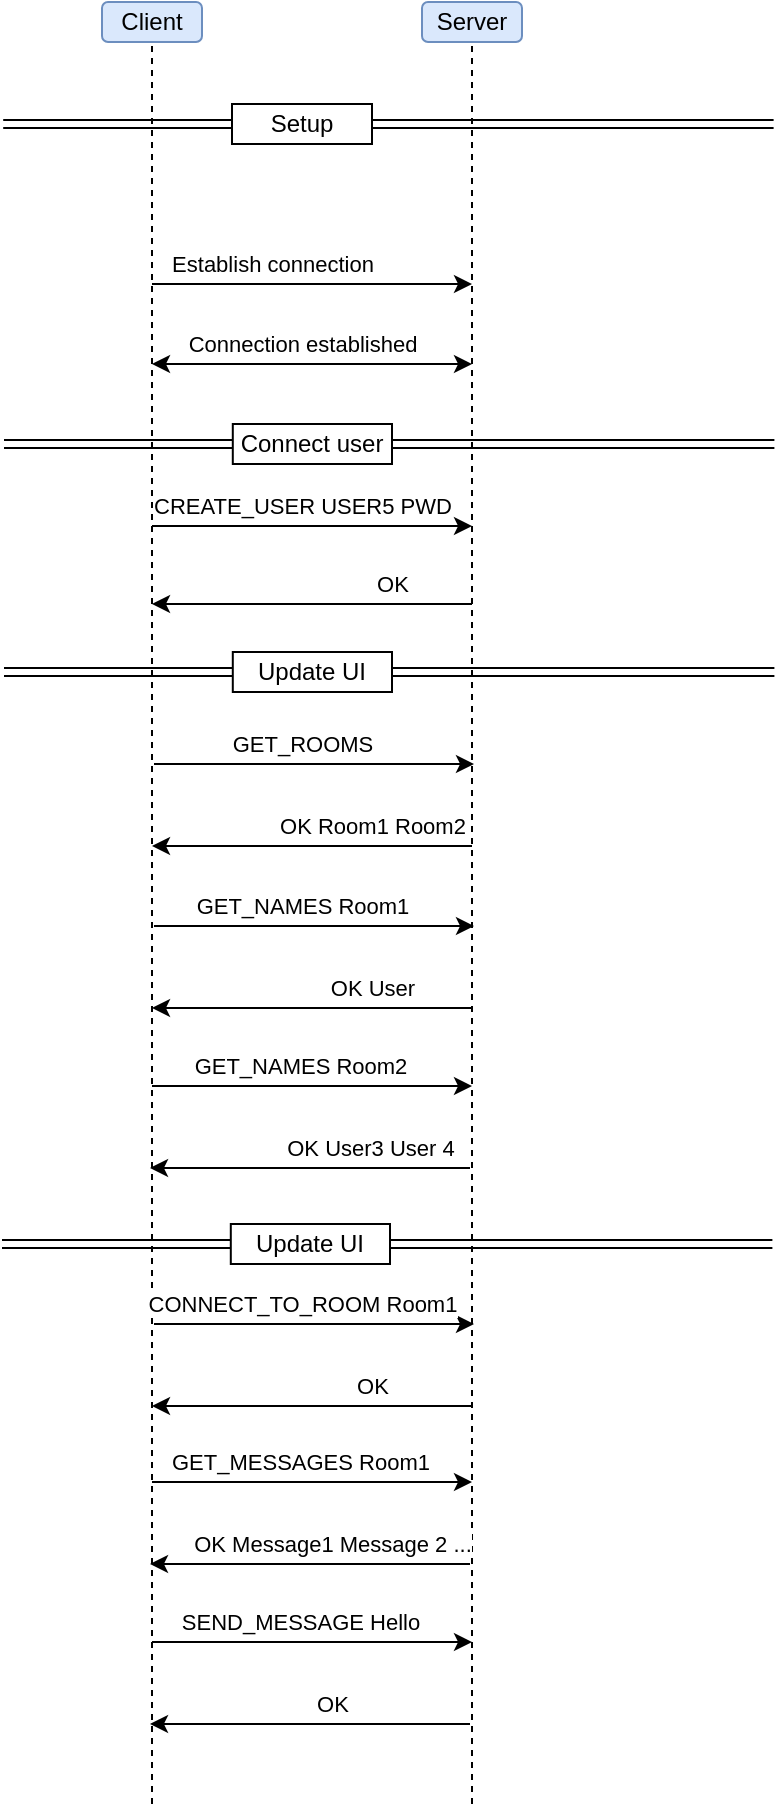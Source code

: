 <mxfile version="24.7.17">
  <diagram name="Seite-1" id="mFDb8BbZFQdLV86x1qTP">
    <mxGraphModel dx="432" dy="943" grid="1" gridSize="10" guides="1" tooltips="1" connect="1" arrows="1" fold="1" page="1" pageScale="1" pageWidth="827" pageHeight="1169" math="0" shadow="0">
      <root>
        <mxCell id="0" />
        <mxCell id="1" parent="0" />
        <mxCell id="HcEU94bjhrbwru-rZX2O-1" value="" style="endArrow=none;dashed=1;html=1;rounded=0;entryX=0.5;entryY=1;entryDx=0;entryDy=0;" edge="1" parent="1" target="HcEU94bjhrbwru-rZX2O-2">
          <mxGeometry width="50" height="50" relative="1" as="geometry">
            <mxPoint x="120" y="960" as="sourcePoint" />
            <mxPoint x="120" y="80" as="targetPoint" />
          </mxGeometry>
        </mxCell>
        <mxCell id="HcEU94bjhrbwru-rZX2O-2" value="Client" style="rounded=1;whiteSpace=wrap;html=1;fillColor=#dae8fc;strokeColor=#6c8ebf;" vertex="1" parent="1">
          <mxGeometry x="95" y="59" width="50" height="20" as="geometry" />
        </mxCell>
        <mxCell id="HcEU94bjhrbwru-rZX2O-3" value="" style="endArrow=none;dashed=1;html=1;rounded=0;entryX=0.5;entryY=1;entryDx=0;entryDy=0;" edge="1" parent="1" target="HcEU94bjhrbwru-rZX2O-4">
          <mxGeometry width="50" height="50" relative="1" as="geometry">
            <mxPoint x="280" y="960" as="sourcePoint" />
            <mxPoint x="280" y="80" as="targetPoint" />
          </mxGeometry>
        </mxCell>
        <mxCell id="HcEU94bjhrbwru-rZX2O-4" value="Server" style="rounded=1;whiteSpace=wrap;html=1;fillColor=#dae8fc;strokeColor=#6c8ebf;" vertex="1" parent="1">
          <mxGeometry x="255" y="59" width="50" height="20" as="geometry" />
        </mxCell>
        <mxCell id="HcEU94bjhrbwru-rZX2O-6" style="edgeStyle=orthogonalEdgeStyle;rounded=0;orthogonalLoop=1;jettySize=auto;html=1;exitX=1;exitY=0.5;exitDx=0;exitDy=0;endArrow=none;endFill=0;shape=link;" edge="1" parent="1" source="HcEU94bjhrbwru-rZX2O-5">
          <mxGeometry relative="1" as="geometry">
            <mxPoint x="430.8" y="120" as="targetPoint" />
          </mxGeometry>
        </mxCell>
        <mxCell id="HcEU94bjhrbwru-rZX2O-7" style="edgeStyle=orthogonalEdgeStyle;rounded=0;orthogonalLoop=1;jettySize=auto;html=1;exitX=0;exitY=0.5;exitDx=0;exitDy=0;endArrow=none;endFill=0;shape=link;" edge="1" parent="1" source="HcEU94bjhrbwru-rZX2O-5">
          <mxGeometry relative="1" as="geometry">
            <mxPoint x="45.6" y="120" as="targetPoint" />
          </mxGeometry>
        </mxCell>
        <mxCell id="HcEU94bjhrbwru-rZX2O-5" value="Setup" style="rounded=0;whiteSpace=wrap;html=1;" vertex="1" parent="1">
          <mxGeometry x="160" y="110" width="70" height="20" as="geometry" />
        </mxCell>
        <mxCell id="HcEU94bjhrbwru-rZX2O-8" value="" style="endArrow=classic;html=1;rounded=0;" edge="1" parent="1">
          <mxGeometry width="50" height="50" relative="1" as="geometry">
            <mxPoint x="120" y="200" as="sourcePoint" />
            <mxPoint x="280" y="200" as="targetPoint" />
          </mxGeometry>
        </mxCell>
        <mxCell id="HcEU94bjhrbwru-rZX2O-9" value="Establish connection" style="edgeLabel;html=1;align=center;verticalAlign=middle;resizable=0;points=[];" vertex="1" connectable="0" parent="HcEU94bjhrbwru-rZX2O-8">
          <mxGeometry x="0.463" y="1" relative="1" as="geometry">
            <mxPoint x="-57" y="-9" as="offset" />
          </mxGeometry>
        </mxCell>
        <mxCell id="HcEU94bjhrbwru-rZX2O-10" value="" style="endArrow=classic;startArrow=classic;html=1;rounded=0;" edge="1" parent="1">
          <mxGeometry width="50" height="50" relative="1" as="geometry">
            <mxPoint x="120" y="240" as="sourcePoint" />
            <mxPoint x="280" y="240" as="targetPoint" />
          </mxGeometry>
        </mxCell>
        <mxCell id="HcEU94bjhrbwru-rZX2O-11" value="Connection established" style="edgeLabel;html=1;align=center;verticalAlign=middle;resizable=0;points=[];" vertex="1" connectable="0" parent="HcEU94bjhrbwru-rZX2O-10">
          <mxGeometry x="0.325" y="-2" relative="1" as="geometry">
            <mxPoint x="-31" y="-12" as="offset" />
          </mxGeometry>
        </mxCell>
        <mxCell id="HcEU94bjhrbwru-rZX2O-12" style="edgeStyle=orthogonalEdgeStyle;rounded=0;orthogonalLoop=1;jettySize=auto;html=1;exitX=1;exitY=0.5;exitDx=0;exitDy=0;endArrow=none;endFill=0;shape=link;" edge="1" parent="1" source="HcEU94bjhrbwru-rZX2O-14">
          <mxGeometry relative="1" as="geometry">
            <mxPoint x="431.2" y="280" as="targetPoint" />
          </mxGeometry>
        </mxCell>
        <mxCell id="HcEU94bjhrbwru-rZX2O-13" style="edgeStyle=orthogonalEdgeStyle;rounded=0;orthogonalLoop=1;jettySize=auto;html=1;exitX=0;exitY=0.5;exitDx=0;exitDy=0;endArrow=none;endFill=0;shape=link;" edge="1" parent="1" source="HcEU94bjhrbwru-rZX2O-14">
          <mxGeometry relative="1" as="geometry">
            <mxPoint x="46.0" y="280" as="targetPoint" />
          </mxGeometry>
        </mxCell>
        <mxCell id="HcEU94bjhrbwru-rZX2O-14" value="Connect user" style="rounded=0;whiteSpace=wrap;html=1;" vertex="1" parent="1">
          <mxGeometry x="160.4" y="270" width="79.6" height="20" as="geometry" />
        </mxCell>
        <mxCell id="HcEU94bjhrbwru-rZX2O-15" value="" style="endArrow=classic;html=1;rounded=0;" edge="1" parent="1">
          <mxGeometry width="50" height="50" relative="1" as="geometry">
            <mxPoint x="120" y="321" as="sourcePoint" />
            <mxPoint x="280" y="321" as="targetPoint" />
          </mxGeometry>
        </mxCell>
        <mxCell id="HcEU94bjhrbwru-rZX2O-16" value="CREATE_USER USER5 PWD" style="edgeLabel;html=1;align=center;verticalAlign=middle;resizable=0;points=[];" vertex="1" connectable="0" parent="HcEU94bjhrbwru-rZX2O-15">
          <mxGeometry x="0.463" y="1" relative="1" as="geometry">
            <mxPoint x="-42" y="-9" as="offset" />
          </mxGeometry>
        </mxCell>
        <mxCell id="HcEU94bjhrbwru-rZX2O-17" value="" style="endArrow=classic;html=1;rounded=0;" edge="1" parent="1">
          <mxGeometry width="50" height="50" relative="1" as="geometry">
            <mxPoint x="280" y="360" as="sourcePoint" />
            <mxPoint x="120" y="360" as="targetPoint" />
          </mxGeometry>
        </mxCell>
        <mxCell id="HcEU94bjhrbwru-rZX2O-18" value="OK" style="edgeLabel;html=1;align=center;verticalAlign=middle;resizable=0;points=[];" vertex="1" connectable="0" parent="HcEU94bjhrbwru-rZX2O-17">
          <mxGeometry x="0.522" y="-3" relative="1" as="geometry">
            <mxPoint x="82" y="-7" as="offset" />
          </mxGeometry>
        </mxCell>
        <mxCell id="HcEU94bjhrbwru-rZX2O-19" value="" style="endArrow=classic;html=1;rounded=0;" edge="1" parent="1">
          <mxGeometry width="50" height="50" relative="1" as="geometry">
            <mxPoint x="121" y="440" as="sourcePoint" />
            <mxPoint x="281" y="440" as="targetPoint" />
          </mxGeometry>
        </mxCell>
        <mxCell id="HcEU94bjhrbwru-rZX2O-20" value="GET_ROOMS" style="edgeLabel;html=1;align=center;verticalAlign=middle;resizable=0;points=[];" vertex="1" connectable="0" parent="HcEU94bjhrbwru-rZX2O-19">
          <mxGeometry x="0.463" y="1" relative="1" as="geometry">
            <mxPoint x="-43" y="-9" as="offset" />
          </mxGeometry>
        </mxCell>
        <mxCell id="HcEU94bjhrbwru-rZX2O-21" value="" style="endArrow=classic;html=1;rounded=0;" edge="1" parent="1">
          <mxGeometry width="50" height="50" relative="1" as="geometry">
            <mxPoint x="280" y="481" as="sourcePoint" />
            <mxPoint x="120" y="481" as="targetPoint" />
          </mxGeometry>
        </mxCell>
        <mxCell id="HcEU94bjhrbwru-rZX2O-22" value="OK Room1 Room2" style="edgeLabel;html=1;align=center;verticalAlign=middle;resizable=0;points=[];" vertex="1" connectable="0" parent="HcEU94bjhrbwru-rZX2O-21">
          <mxGeometry x="0.522" y="-3" relative="1" as="geometry">
            <mxPoint x="72" y="-7" as="offset" />
          </mxGeometry>
        </mxCell>
        <mxCell id="HcEU94bjhrbwru-rZX2O-23" value="" style="endArrow=classic;html=1;rounded=0;" edge="1" parent="1">
          <mxGeometry width="50" height="50" relative="1" as="geometry">
            <mxPoint x="121" y="521" as="sourcePoint" />
            <mxPoint x="281" y="521" as="targetPoint" />
          </mxGeometry>
        </mxCell>
        <mxCell id="HcEU94bjhrbwru-rZX2O-24" value="GET_NAMES Room1" style="edgeLabel;html=1;align=center;verticalAlign=middle;resizable=0;points=[];" vertex="1" connectable="0" parent="HcEU94bjhrbwru-rZX2O-23">
          <mxGeometry x="0.463" y="1" relative="1" as="geometry">
            <mxPoint x="-43" y="-9" as="offset" />
          </mxGeometry>
        </mxCell>
        <mxCell id="HcEU94bjhrbwru-rZX2O-25" value="" style="endArrow=classic;html=1;rounded=0;" edge="1" parent="1">
          <mxGeometry width="50" height="50" relative="1" as="geometry">
            <mxPoint x="280" y="562" as="sourcePoint" />
            <mxPoint x="120" y="562" as="targetPoint" />
          </mxGeometry>
        </mxCell>
        <mxCell id="HcEU94bjhrbwru-rZX2O-26" value="OK User" style="edgeLabel;html=1;align=center;verticalAlign=middle;resizable=0;points=[];" vertex="1" connectable="0" parent="HcEU94bjhrbwru-rZX2O-25">
          <mxGeometry x="0.522" y="-3" relative="1" as="geometry">
            <mxPoint x="72" y="-7" as="offset" />
          </mxGeometry>
        </mxCell>
        <mxCell id="HcEU94bjhrbwru-rZX2O-27" value="" style="endArrow=classic;html=1;rounded=0;" edge="1" parent="1">
          <mxGeometry width="50" height="50" relative="1" as="geometry">
            <mxPoint x="120" y="601" as="sourcePoint" />
            <mxPoint x="280" y="601" as="targetPoint" />
          </mxGeometry>
        </mxCell>
        <mxCell id="HcEU94bjhrbwru-rZX2O-28" value="GET_NAMES Room2" style="edgeLabel;html=1;align=center;verticalAlign=middle;resizable=0;points=[];" vertex="1" connectable="0" parent="HcEU94bjhrbwru-rZX2O-27">
          <mxGeometry x="0.463" y="1" relative="1" as="geometry">
            <mxPoint x="-43" y="-9" as="offset" />
          </mxGeometry>
        </mxCell>
        <mxCell id="HcEU94bjhrbwru-rZX2O-29" value="" style="endArrow=classic;html=1;rounded=0;" edge="1" parent="1">
          <mxGeometry width="50" height="50" relative="1" as="geometry">
            <mxPoint x="279" y="642" as="sourcePoint" />
            <mxPoint x="119" y="642" as="targetPoint" />
          </mxGeometry>
        </mxCell>
        <mxCell id="HcEU94bjhrbwru-rZX2O-30" value="OK User3 User 4" style="edgeLabel;html=1;align=center;verticalAlign=middle;resizable=0;points=[];" vertex="1" connectable="0" parent="HcEU94bjhrbwru-rZX2O-29">
          <mxGeometry x="0.522" y="-3" relative="1" as="geometry">
            <mxPoint x="72" y="-7" as="offset" />
          </mxGeometry>
        </mxCell>
        <mxCell id="HcEU94bjhrbwru-rZX2O-31" style="edgeStyle=orthogonalEdgeStyle;rounded=0;orthogonalLoop=1;jettySize=auto;html=1;exitX=1;exitY=0.5;exitDx=0;exitDy=0;endArrow=none;endFill=0;shape=link;" edge="1" parent="1" source="HcEU94bjhrbwru-rZX2O-33">
          <mxGeometry relative="1" as="geometry">
            <mxPoint x="431.2" y="394" as="targetPoint" />
          </mxGeometry>
        </mxCell>
        <mxCell id="HcEU94bjhrbwru-rZX2O-32" style="edgeStyle=orthogonalEdgeStyle;rounded=0;orthogonalLoop=1;jettySize=auto;html=1;exitX=0;exitY=0.5;exitDx=0;exitDy=0;endArrow=none;endFill=0;shape=link;" edge="1" parent="1" source="HcEU94bjhrbwru-rZX2O-33">
          <mxGeometry relative="1" as="geometry">
            <mxPoint x="46.0" y="394" as="targetPoint" />
          </mxGeometry>
        </mxCell>
        <mxCell id="HcEU94bjhrbwru-rZX2O-33" value="Update UI" style="rounded=0;whiteSpace=wrap;html=1;" vertex="1" parent="1">
          <mxGeometry x="160.4" y="384" width="79.6" height="20" as="geometry" />
        </mxCell>
        <mxCell id="HcEU94bjhrbwru-rZX2O-34" style="edgeStyle=orthogonalEdgeStyle;rounded=0;orthogonalLoop=1;jettySize=auto;html=1;exitX=1;exitY=0.5;exitDx=0;exitDy=0;endArrow=none;endFill=0;shape=link;" edge="1" parent="1" source="HcEU94bjhrbwru-rZX2O-36">
          <mxGeometry relative="1" as="geometry">
            <mxPoint x="430.2" y="680" as="targetPoint" />
          </mxGeometry>
        </mxCell>
        <mxCell id="HcEU94bjhrbwru-rZX2O-35" style="edgeStyle=orthogonalEdgeStyle;rounded=0;orthogonalLoop=1;jettySize=auto;html=1;exitX=0;exitY=0.5;exitDx=0;exitDy=0;endArrow=none;endFill=0;shape=link;" edge="1" parent="1" source="HcEU94bjhrbwru-rZX2O-36">
          <mxGeometry relative="1" as="geometry">
            <mxPoint x="45.0" y="680" as="targetPoint" />
          </mxGeometry>
        </mxCell>
        <mxCell id="HcEU94bjhrbwru-rZX2O-36" value="Update UI" style="rounded=0;whiteSpace=wrap;html=1;" vertex="1" parent="1">
          <mxGeometry x="159.4" y="670" width="79.6" height="20" as="geometry" />
        </mxCell>
        <mxCell id="HcEU94bjhrbwru-rZX2O-37" value="" style="endArrow=classic;html=1;rounded=0;" edge="1" parent="1">
          <mxGeometry width="50" height="50" relative="1" as="geometry">
            <mxPoint x="121" y="720" as="sourcePoint" />
            <mxPoint x="281" y="720" as="targetPoint" />
          </mxGeometry>
        </mxCell>
        <mxCell id="HcEU94bjhrbwru-rZX2O-38" value="CONNECT_TO_ROOM Room1" style="edgeLabel;html=1;align=center;verticalAlign=middle;resizable=0;points=[];" vertex="1" connectable="0" parent="HcEU94bjhrbwru-rZX2O-37">
          <mxGeometry x="0.463" y="1" relative="1" as="geometry">
            <mxPoint x="-43" y="-9" as="offset" />
          </mxGeometry>
        </mxCell>
        <mxCell id="HcEU94bjhrbwru-rZX2O-39" value="" style="endArrow=classic;html=1;rounded=0;" edge="1" parent="1">
          <mxGeometry width="50" height="50" relative="1" as="geometry">
            <mxPoint x="280" y="761" as="sourcePoint" />
            <mxPoint x="120" y="761" as="targetPoint" />
          </mxGeometry>
        </mxCell>
        <mxCell id="HcEU94bjhrbwru-rZX2O-40" value="OK" style="edgeLabel;html=1;align=center;verticalAlign=middle;resizable=0;points=[];" vertex="1" connectable="0" parent="HcEU94bjhrbwru-rZX2O-39">
          <mxGeometry x="0.522" y="-3" relative="1" as="geometry">
            <mxPoint x="72" y="-7" as="offset" />
          </mxGeometry>
        </mxCell>
        <mxCell id="HcEU94bjhrbwru-rZX2O-41" value="" style="endArrow=classic;html=1;rounded=0;" edge="1" parent="1">
          <mxGeometry width="50" height="50" relative="1" as="geometry">
            <mxPoint x="120" y="799" as="sourcePoint" />
            <mxPoint x="280" y="799" as="targetPoint" />
          </mxGeometry>
        </mxCell>
        <mxCell id="HcEU94bjhrbwru-rZX2O-42" value="GET_MESSAGES Room1" style="edgeLabel;html=1;align=center;verticalAlign=middle;resizable=0;points=[];" vertex="1" connectable="0" parent="HcEU94bjhrbwru-rZX2O-41">
          <mxGeometry x="0.463" y="1" relative="1" as="geometry">
            <mxPoint x="-43" y="-9" as="offset" />
          </mxGeometry>
        </mxCell>
        <mxCell id="HcEU94bjhrbwru-rZX2O-43" value="" style="endArrow=classic;html=1;rounded=0;" edge="1" parent="1">
          <mxGeometry width="50" height="50" relative="1" as="geometry">
            <mxPoint x="279" y="840" as="sourcePoint" />
            <mxPoint x="119" y="840" as="targetPoint" />
          </mxGeometry>
        </mxCell>
        <mxCell id="HcEU94bjhrbwru-rZX2O-44" value="OK Message1 Message 2 ..." style="edgeLabel;html=1;align=center;verticalAlign=middle;resizable=0;points=[];" vertex="1" connectable="0" parent="HcEU94bjhrbwru-rZX2O-43">
          <mxGeometry x="0.522" y="-3" relative="1" as="geometry">
            <mxPoint x="53" y="-7" as="offset" />
          </mxGeometry>
        </mxCell>
        <mxCell id="HcEU94bjhrbwru-rZX2O-45" value="" style="endArrow=classic;html=1;rounded=0;" edge="1" parent="1">
          <mxGeometry width="50" height="50" relative="1" as="geometry">
            <mxPoint x="120" y="879" as="sourcePoint" />
            <mxPoint x="280" y="879" as="targetPoint" />
          </mxGeometry>
        </mxCell>
        <mxCell id="HcEU94bjhrbwru-rZX2O-46" value="SEND_MESSAGE Hello" style="edgeLabel;html=1;align=center;verticalAlign=middle;resizable=0;points=[];" vertex="1" connectable="0" parent="HcEU94bjhrbwru-rZX2O-45">
          <mxGeometry x="0.463" y="1" relative="1" as="geometry">
            <mxPoint x="-43" y="-9" as="offset" />
          </mxGeometry>
        </mxCell>
        <mxCell id="HcEU94bjhrbwru-rZX2O-47" value="" style="endArrow=classic;html=1;rounded=0;" edge="1" parent="1">
          <mxGeometry width="50" height="50" relative="1" as="geometry">
            <mxPoint x="279" y="920" as="sourcePoint" />
            <mxPoint x="119" y="920" as="targetPoint" />
          </mxGeometry>
        </mxCell>
        <mxCell id="HcEU94bjhrbwru-rZX2O-48" value="OK" style="edgeLabel;html=1;align=center;verticalAlign=middle;resizable=0;points=[];" vertex="1" connectable="0" parent="HcEU94bjhrbwru-rZX2O-47">
          <mxGeometry x="0.522" y="-3" relative="1" as="geometry">
            <mxPoint x="53" y="-7" as="offset" />
          </mxGeometry>
        </mxCell>
      </root>
    </mxGraphModel>
  </diagram>
</mxfile>
